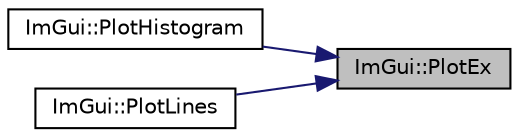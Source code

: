 digraph "ImGui::PlotEx"
{
 // LATEX_PDF_SIZE
  edge [fontname="Helvetica",fontsize="10",labelfontname="Helvetica",labelfontsize="10"];
  node [fontname="Helvetica",fontsize="10",shape=record];
  rankdir="RL";
  Node1 [label="ImGui::PlotEx",height=0.2,width=0.4,color="black", fillcolor="grey75", style="filled", fontcolor="black",tooltip=" "];
  Node1 -> Node2 [dir="back",color="midnightblue",fontsize="10",style="solid",fontname="Helvetica"];
  Node2 [label="ImGui::PlotHistogram",height=0.2,width=0.4,color="black", fillcolor="white", style="filled",URL="$namespace_im_gui.html#af7a92b2118981835b5251bfdaac50252",tooltip=" "];
  Node1 -> Node3 [dir="back",color="midnightblue",fontsize="10",style="solid",fontname="Helvetica"];
  Node3 [label="ImGui::PlotLines",height=0.2,width=0.4,color="black", fillcolor="white", style="filled",URL="$namespace_im_gui.html#a2bc21c56e4796855313804086cca114f",tooltip=" "];
}

